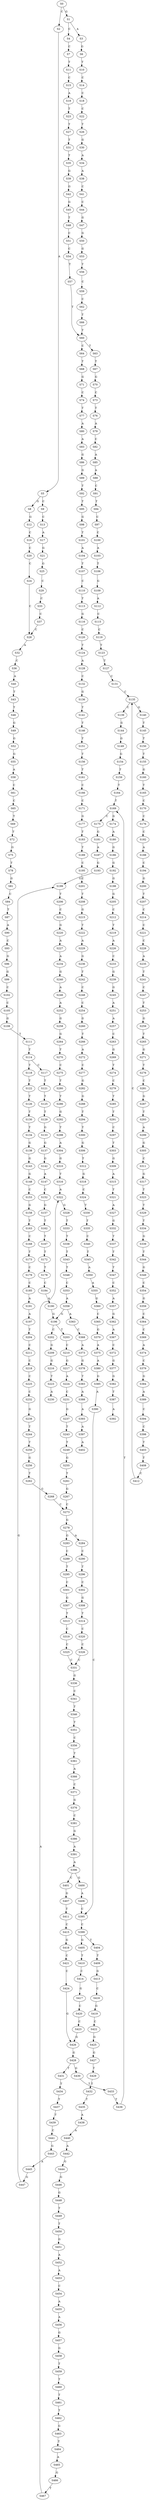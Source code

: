 strict digraph  {
	S0 -> S1 [ label = G ];
	S0 -> S2 [ label = C ];
	S1 -> S3 [ label = A ];
	S1 -> S4 [ label = C ];
	S2 -> S5 [ label = A ];
	S3 -> S6 [ label = G ];
	S4 -> S7 [ label = C ];
	S5 -> S8 [ label = G ];
	S5 -> S9 [ label = C ];
	S6 -> S10 [ label = T ];
	S7 -> S11 [ label = T ];
	S8 -> S12 [ label = G ];
	S9 -> S13 [ label = C ];
	S10 -> S14 [ label = C ];
	S11 -> S15 [ label = C ];
	S12 -> S16 [ label = C ];
	S13 -> S17 [ label = A ];
	S14 -> S18 [ label = C ];
	S15 -> S19 [ label = A ];
	S16 -> S20 [ label = C ];
	S17 -> S21 [ label = G ];
	S18 -> S22 [ label = C ];
	S19 -> S23 [ label = T ];
	S20 -> S24 [ label = C ];
	S21 -> S25 [ label = G ];
	S22 -> S26 [ label = T ];
	S23 -> S27 [ label = T ];
	S24 -> S28 [ label = C ];
	S25 -> S29 [ label = C ];
	S26 -> S30 [ label = G ];
	S27 -> S31 [ label = T ];
	S28 -> S32 [ label = A ];
	S29 -> S33 [ label = C ];
	S30 -> S34 [ label = A ];
	S31 -> S35 [ label = T ];
	S32 -> S36 [ label = C ];
	S33 -> S37 [ label = C ];
	S34 -> S38 [ label = A ];
	S35 -> S39 [ label = G ];
	S36 -> S40 [ label = A ];
	S37 -> S28 [ label = C ];
	S38 -> S41 [ label = C ];
	S39 -> S42 [ label = G ];
	S40 -> S43 [ label = T ];
	S41 -> S44 [ label = C ];
	S42 -> S45 [ label = G ];
	S43 -> S46 [ label = T ];
	S44 -> S47 [ label = G ];
	S45 -> S48 [ label = T ];
	S46 -> S49 [ label = G ];
	S47 -> S50 [ label = G ];
	S48 -> S51 [ label = C ];
	S49 -> S52 [ label = G ];
	S50 -> S53 [ label = G ];
	S51 -> S54 [ label = C ];
	S52 -> S55 [ label = G ];
	S53 -> S56 [ label = T ];
	S54 -> S57 [ label = T ];
	S55 -> S58 [ label = A ];
	S56 -> S59 [ label = C ];
	S57 -> S60 [ label = T ];
	S58 -> S61 [ label = C ];
	S59 -> S62 [ label = C ];
	S60 -> S63 [ label = T ];
	S60 -> S64 [ label = C ];
	S61 -> S65 [ label = C ];
	S62 -> S66 [ label = T ];
	S63 -> S67 [ label = T ];
	S64 -> S68 [ label = T ];
	S65 -> S69 [ label = T ];
	S66 -> S60 [ label = T ];
	S67 -> S70 [ label = G ];
	S68 -> S71 [ label = G ];
	S69 -> S72 [ label = T ];
	S70 -> S73 [ label = C ];
	S71 -> S74 [ label = C ];
	S72 -> S75 [ label = G ];
	S73 -> S76 [ label = T ];
	S74 -> S77 [ label = T ];
	S75 -> S78 [ label = T ];
	S76 -> S79 [ label = A ];
	S77 -> S80 [ label = A ];
	S78 -> S81 [ label = G ];
	S79 -> S82 [ label = C ];
	S80 -> S83 [ label = A ];
	S81 -> S84 [ label = C ];
	S82 -> S85 [ label = A ];
	S83 -> S86 [ label = G ];
	S84 -> S87 [ label = T ];
	S85 -> S88 [ label = A ];
	S86 -> S89 [ label = G ];
	S87 -> S90 [ label = A ];
	S88 -> S91 [ label = C ];
	S89 -> S92 [ label = T ];
	S90 -> S93 [ label = C ];
	S91 -> S94 [ label = T ];
	S92 -> S95 [ label = T ];
	S93 -> S96 [ label = G ];
	S94 -> S97 [ label = C ];
	S95 -> S98 [ label = G ];
	S96 -> S99 [ label = G ];
	S97 -> S100 [ label = C ];
	S98 -> S101 [ label = T ];
	S99 -> S102 [ label = C ];
	S100 -> S103 [ label = A ];
	S101 -> S104 [ label = A ];
	S102 -> S105 [ label = C ];
	S103 -> S106 [ label = T ];
	S104 -> S107 [ label = T ];
	S105 -> S108 [ label = G ];
	S106 -> S109 [ label = G ];
	S107 -> S110 [ label = C ];
	S108 -> S111 [ label = T ];
	S109 -> S112 [ label = A ];
	S110 -> S113 [ label = T ];
	S111 -> S114 [ label = T ];
	S112 -> S115 [ label = C ];
	S113 -> S116 [ label = G ];
	S114 -> S117 [ label = C ];
	S114 -> S118 [ label = T ];
	S115 -> S119 [ label = C ];
	S116 -> S120 [ label = C ];
	S117 -> S121 [ label = T ];
	S118 -> S122 [ label = T ];
	S119 -> S123 [ label = T ];
	S120 -> S124 [ label = T ];
	S121 -> S125 [ label = T ];
	S122 -> S126 [ label = T ];
	S123 -> S127 [ label = T ];
	S124 -> S128 [ label = A ];
	S125 -> S129 [ label = T ];
	S126 -> S130 [ label = T ];
	S127 -> S131 [ label = C ];
	S128 -> S132 [ label = C ];
	S129 -> S133 [ label = G ];
	S130 -> S134 [ label = T ];
	S131 -> S135 [ label = C ];
	S132 -> S136 [ label = G ];
	S133 -> S137 [ label = G ];
	S134 -> S138 [ label = G ];
	S135 -> S139 [ label = C ];
	S135 -> S140 [ label = G ];
	S136 -> S141 [ label = T ];
	S137 -> S142 [ label = G ];
	S138 -> S143 [ label = G ];
	S139 -> S144 [ label = G ];
	S140 -> S145 [ label = T ];
	S141 -> S146 [ label = T ];
	S142 -> S147 [ label = A ];
	S143 -> S148 [ label = G ];
	S144 -> S149 [ label = G ];
	S145 -> S150 [ label = T ];
	S146 -> S151 [ label = T ];
	S147 -> S152 [ label = C ];
	S148 -> S153 [ label = C ];
	S149 -> S154 [ label = G ];
	S150 -> S155 [ label = T ];
	S151 -> S156 [ label = T ];
	S152 -> S157 [ label = G ];
	S153 -> S158 [ label = G ];
	S154 -> S159 [ label = T ];
	S155 -> S160 [ label = G ];
	S156 -> S161 [ label = T ];
	S157 -> S162 [ label = T ];
	S158 -> S163 [ label = T ];
	S159 -> S164 [ label = T ];
	S160 -> S165 [ label = T ];
	S161 -> S166 [ label = C ];
	S162 -> S167 [ label = T ];
	S163 -> S168 [ label = C ];
	S164 -> S169 [ label = T ];
	S165 -> S170 [ label = C ];
	S166 -> S171 [ label = C ];
	S167 -> S172 [ label = T ];
	S168 -> S173 [ label = T ];
	S169 -> S174 [ label = G ];
	S169 -> S175 [ label = C ];
	S170 -> S176 [ label = C ];
	S171 -> S177 [ label = G ];
	S172 -> S178 [ label = T ];
	S173 -> S179 [ label = C ];
	S174 -> S180 [ label = A ];
	S175 -> S181 [ label = G ];
	S176 -> S182 [ label = C ];
	S177 -> S183 [ label = T ];
	S178 -> S184 [ label = C ];
	S179 -> S185 [ label = C ];
	S180 -> S186 [ label = G ];
	S181 -> S187 [ label = A ];
	S182 -> S188 [ label = A ];
	S183 -> S189 [ label = T ];
	S184 -> S190 [ label = A ];
	S185 -> S191 [ label = A ];
	S186 -> S192 [ label = G ];
	S187 -> S193 [ label = G ];
	S188 -> S194 [ label = C ];
	S189 -> S195 [ label = C ];
	S190 -> S196 [ label = G ];
	S191 -> S197 [ label = A ];
	S192 -> S198 [ label = G ];
	S193 -> S199 [ label = G ];
	S194 -> S200 [ label = G ];
	S195 -> S201 [ label = C ];
	S196 -> S202 [ label = C ];
	S196 -> S203 [ label = T ];
	S197 -> S204 [ label = T ];
	S198 -> S205 [ label = G ];
	S199 -> S206 [ label = T ];
	S200 -> S207 [ label = T ];
	S201 -> S208 [ label = T ];
	S202 -> S209 [ label = G ];
	S203 -> S210 [ label = C ];
	S204 -> S211 [ label = C ];
	S205 -> S212 [ label = C ];
	S206 -> S213 [ label = C ];
	S207 -> S214 [ label = C ];
	S208 -> S215 [ label = G ];
	S209 -> S216 [ label = G ];
	S210 -> S217 [ label = G ];
	S211 -> S218 [ label = C ];
	S212 -> S219 [ label = T ];
	S213 -> S220 [ label = G ];
	S214 -> S221 [ label = C ];
	S215 -> S222 [ label = T ];
	S216 -> S223 [ label = T ];
	S217 -> S224 [ label = A ];
	S218 -> S225 [ label = C ];
	S219 -> S226 [ label = A ];
	S220 -> S227 [ label = A ];
	S221 -> S228 [ label = C ];
	S222 -> S229 [ label = A ];
	S223 -> S230 [ label = A ];
	S224 -> S231 [ label = C ];
	S225 -> S232 [ label = C ];
	S226 -> S233 [ label = C ];
	S227 -> S234 [ label = A ];
	S228 -> S235 [ label = A ];
	S229 -> S236 [ label = G ];
	S231 -> S237 [ label = G ];
	S232 -> S238 [ label = G ];
	S233 -> S239 [ label = G ];
	S234 -> S240 [ label = G ];
	S235 -> S241 [ label = T ];
	S236 -> S242 [ label = T ];
	S237 -> S243 [ label = T ];
	S238 -> S244 [ label = T ];
	S239 -> S245 [ label = G ];
	S240 -> S246 [ label = A ];
	S241 -> S247 [ label = C ];
	S242 -> S248 [ label = C ];
	S243 -> S249 [ label = T ];
	S244 -> S250 [ label = T ];
	S245 -> S251 [ label = A ];
	S246 -> S252 [ label = A ];
	S247 -> S253 [ label = T ];
	S248 -> S254 [ label = C ];
	S249 -> S255 [ label = G ];
	S250 -> S256 [ label = G ];
	S251 -> S257 [ label = A ];
	S252 -> S258 [ label = G ];
	S253 -> S259 [ label = G ];
	S254 -> S260 [ label = G ];
	S255 -> S261 [ label = T ];
	S256 -> S262 [ label = T ];
	S257 -> S263 [ label = C ];
	S258 -> S264 [ label = G ];
	S259 -> S265 [ label = T ];
	S260 -> S266 [ label = T ];
	S261 -> S267 [ label = G ];
	S262 -> S268 [ label = G ];
	S263 -> S269 [ label = G ];
	S264 -> S270 [ label = T ];
	S265 -> S271 [ label = G ];
	S266 -> S272 [ label = A ];
	S267 -> S273 [ label = C ];
	S268 -> S273 [ label = C ];
	S269 -> S274 [ label = T ];
	S270 -> S275 [ label = C ];
	S271 -> S276 [ label = T ];
	S272 -> S277 [ label = C ];
	S273 -> S278 [ label = G ];
	S274 -> S279 [ label = C ];
	S275 -> S280 [ label = T ];
	S276 -> S281 [ label = C ];
	S277 -> S282 [ label = G ];
	S278 -> S283 [ label = G ];
	S278 -> S284 [ label = A ];
	S279 -> S285 [ label = T ];
	S280 -> S286 [ label = T ];
	S281 -> S287 [ label = G ];
	S282 -> S288 [ label = G ];
	S283 -> S289 [ label = C ];
	S284 -> S290 [ label = C ];
	S285 -> S291 [ label = T ];
	S286 -> S292 [ label = G ];
	S287 -> S293 [ label = T ];
	S288 -> S294 [ label = T ];
	S289 -> S295 [ label = T ];
	S290 -> S296 [ label = T ];
	S291 -> S297 [ label = C ];
	S292 -> S298 [ label = T ];
	S293 -> S299 [ label = A ];
	S294 -> S300 [ label = T ];
	S295 -> S301 [ label = C ];
	S296 -> S302 [ label = C ];
	S297 -> S303 [ label = T ];
	S298 -> S304 [ label = A ];
	S299 -> S305 [ label = G ];
	S300 -> S306 [ label = G ];
	S301 -> S307 [ label = G ];
	S302 -> S308 [ label = G ];
	S303 -> S309 [ label = G ];
	S304 -> S310 [ label = G ];
	S305 -> S311 [ label = C ];
	S306 -> S312 [ label = T ];
	S307 -> S313 [ label = T ];
	S308 -> S314 [ label = T ];
	S309 -> S315 [ label = A ];
	S310 -> S316 [ label = T ];
	S311 -> S317 [ label = G ];
	S312 -> S318 [ label = G ];
	S313 -> S319 [ label = C ];
	S314 -> S320 [ label = C ];
	S315 -> S321 [ label = T ];
	S316 -> S322 [ label = A ];
	S317 -> S323 [ label = T ];
	S318 -> S324 [ label = C ];
	S319 -> S325 [ label = C ];
	S320 -> S326 [ label = C ];
	S321 -> S327 [ label = A ];
	S322 -> S328 [ label = G ];
	S323 -> S329 [ label = T ];
	S324 -> S330 [ label = T ];
	S325 -> S331 [ label = C ];
	S326 -> S331 [ label = C ];
	S327 -> S332 [ label = G ];
	S328 -> S333 [ label = T ];
	S329 -> S334 [ label = T ];
	S330 -> S335 [ label = T ];
	S331 -> S336 [ label = G ];
	S332 -> S337 [ label = T ];
	S333 -> S338 [ label = T ];
	S334 -> S339 [ label = G ];
	S335 -> S340 [ label = C ];
	S336 -> S341 [ label = C ];
	S337 -> S342 [ label = T ];
	S338 -> S343 [ label = T ];
	S339 -> S344 [ label = T ];
	S340 -> S345 [ label = T ];
	S341 -> S346 [ label = T ];
	S342 -> S347 [ label = T ];
	S343 -> S348 [ label = T ];
	S344 -> S349 [ label = G ];
	S345 -> S350 [ label = A ];
	S346 -> S351 [ label = T ];
	S347 -> S352 [ label = C ];
	S348 -> S353 [ label = C ];
	S349 -> S354 [ label = C ];
	S350 -> S355 [ label = A ];
	S351 -> S356 [ label = C ];
	S352 -> S357 [ label = A ];
	S353 -> S358 [ label = A ];
	S354 -> S359 [ label = G ];
	S355 -> S360 [ label = G ];
	S356 -> S361 [ label = T ];
	S357 -> S362 [ label = G ];
	S358 -> S363 [ label = A ];
	S358 -> S196 [ label = G ];
	S359 -> S364 [ label = C ];
	S360 -> S365 [ label = C ];
	S361 -> S366 [ label = A ];
	S362 -> S367 [ label = A ];
	S363 -> S368 [ label = C ];
	S364 -> S369 [ label = C ];
	S365 -> S370 [ label = G ];
	S366 -> S371 [ label = C ];
	S367 -> S372 [ label = C ];
	S368 -> S373 [ label = A ];
	S369 -> S374 [ label = A ];
	S370 -> S375 [ label = A ];
	S371 -> S376 [ label = G ];
	S372 -> S377 [ label = G ];
	S373 -> S378 [ label = G ];
	S374 -> S379 [ label = C ];
	S375 -> S380 [ label = A ];
	S376 -> S381 [ label = C ];
	S377 -> S382 [ label = G ];
	S378 -> S383 [ label = T ];
	S379 -> S384 [ label = G ];
	S380 -> S385 [ label = G ];
	S381 -> S386 [ label = G ];
	S382 -> S387 [ label = T ];
	S383 -> S388 [ label = A ];
	S384 -> S389 [ label = A ];
	S385 -> S390 [ label = A ];
	S386 -> S391 [ label = A ];
	S387 -> S392 [ label = A ];
	S388 -> S393 [ label = A ];
	S389 -> S394 [ label = C ];
	S390 -> S395 [ label = C ];
	S391 -> S396 [ label = A ];
	S393 -> S397 [ label = A ];
	S394 -> S398 [ label = C ];
	S395 -> S399 [ label = C ];
	S396 -> S400 [ label = G ];
	S396 -> S401 [ label = C ];
	S397 -> S402 [ label = A ];
	S398 -> S403 [ label = T ];
	S399 -> S404 [ label = T ];
	S399 -> S405 [ label = G ];
	S400 -> S406 [ label = A ];
	S401 -> S407 [ label = G ];
	S403 -> S408 [ label = T ];
	S404 -> S409 [ label = T ];
	S405 -> S410 [ label = T ];
	S406 -> S395 [ label = C ];
	S407 -> S411 [ label = T ];
	S408 -> S412 [ label = C ];
	S409 -> S413 [ label = G ];
	S410 -> S414 [ label = C ];
	S411 -> S415 [ label = C ];
	S412 -> S135 [ label = C ];
	S413 -> S416 [ label = C ];
	S414 -> S417 [ label = G ];
	S415 -> S418 [ label = G ];
	S416 -> S419 [ label = G ];
	S417 -> S420 [ label = C ];
	S418 -> S421 [ label = C ];
	S419 -> S422 [ label = C ];
	S420 -> S423 [ label = C ];
	S421 -> S424 [ label = C ];
	S422 -> S425 [ label = G ];
	S423 -> S426 [ label = G ];
	S424 -> S426 [ label = G ];
	S425 -> S427 [ label = G ];
	S426 -> S428 [ label = G ];
	S427 -> S429 [ label = T ];
	S428 -> S430 [ label = G ];
	S428 -> S431 [ label = T ];
	S429 -> S432 [ label = T ];
	S430 -> S433 [ label = T ];
	S431 -> S434 [ label = T ];
	S432 -> S435 [ label = T ];
	S433 -> S436 [ label = T ];
	S434 -> S437 [ label = T ];
	S435 -> S438 [ label = A ];
	S436 -> S169 [ label = T ];
	S437 -> S439 [ label = T ];
	S438 -> S440 [ label = A ];
	S439 -> S441 [ label = C ];
	S440 -> S442 [ label = A ];
	S441 -> S443 [ label = G ];
	S442 -> S444 [ label = G ];
	S443 -> S445 [ label = A ];
	S444 -> S446 [ label = G ];
	S445 -> S447 [ label = G ];
	S446 -> S448 [ label = G ];
	S447 -> S199 [ label = G ];
	S448 -> S449 [ label = T ];
	S449 -> S450 [ label = T ];
	S450 -> S451 [ label = G ];
	S451 -> S452 [ label = A ];
	S452 -> S453 [ label = A ];
	S453 -> S454 [ label = C ];
	S454 -> S455 [ label = A ];
	S455 -> S456 [ label = A ];
	S456 -> S457 [ label = G ];
	S457 -> S458 [ label = G ];
	S458 -> S459 [ label = T ];
	S459 -> S460 [ label = T ];
	S460 -> S461 [ label = T ];
	S461 -> S462 [ label = T ];
	S462 -> S463 [ label = G ];
	S463 -> S464 [ label = T ];
	S464 -> S465 [ label = A ];
	S465 -> S466 [ label = G ];
	S466 -> S467 [ label = T ];
	S467 -> S322 [ label = A ];
}
